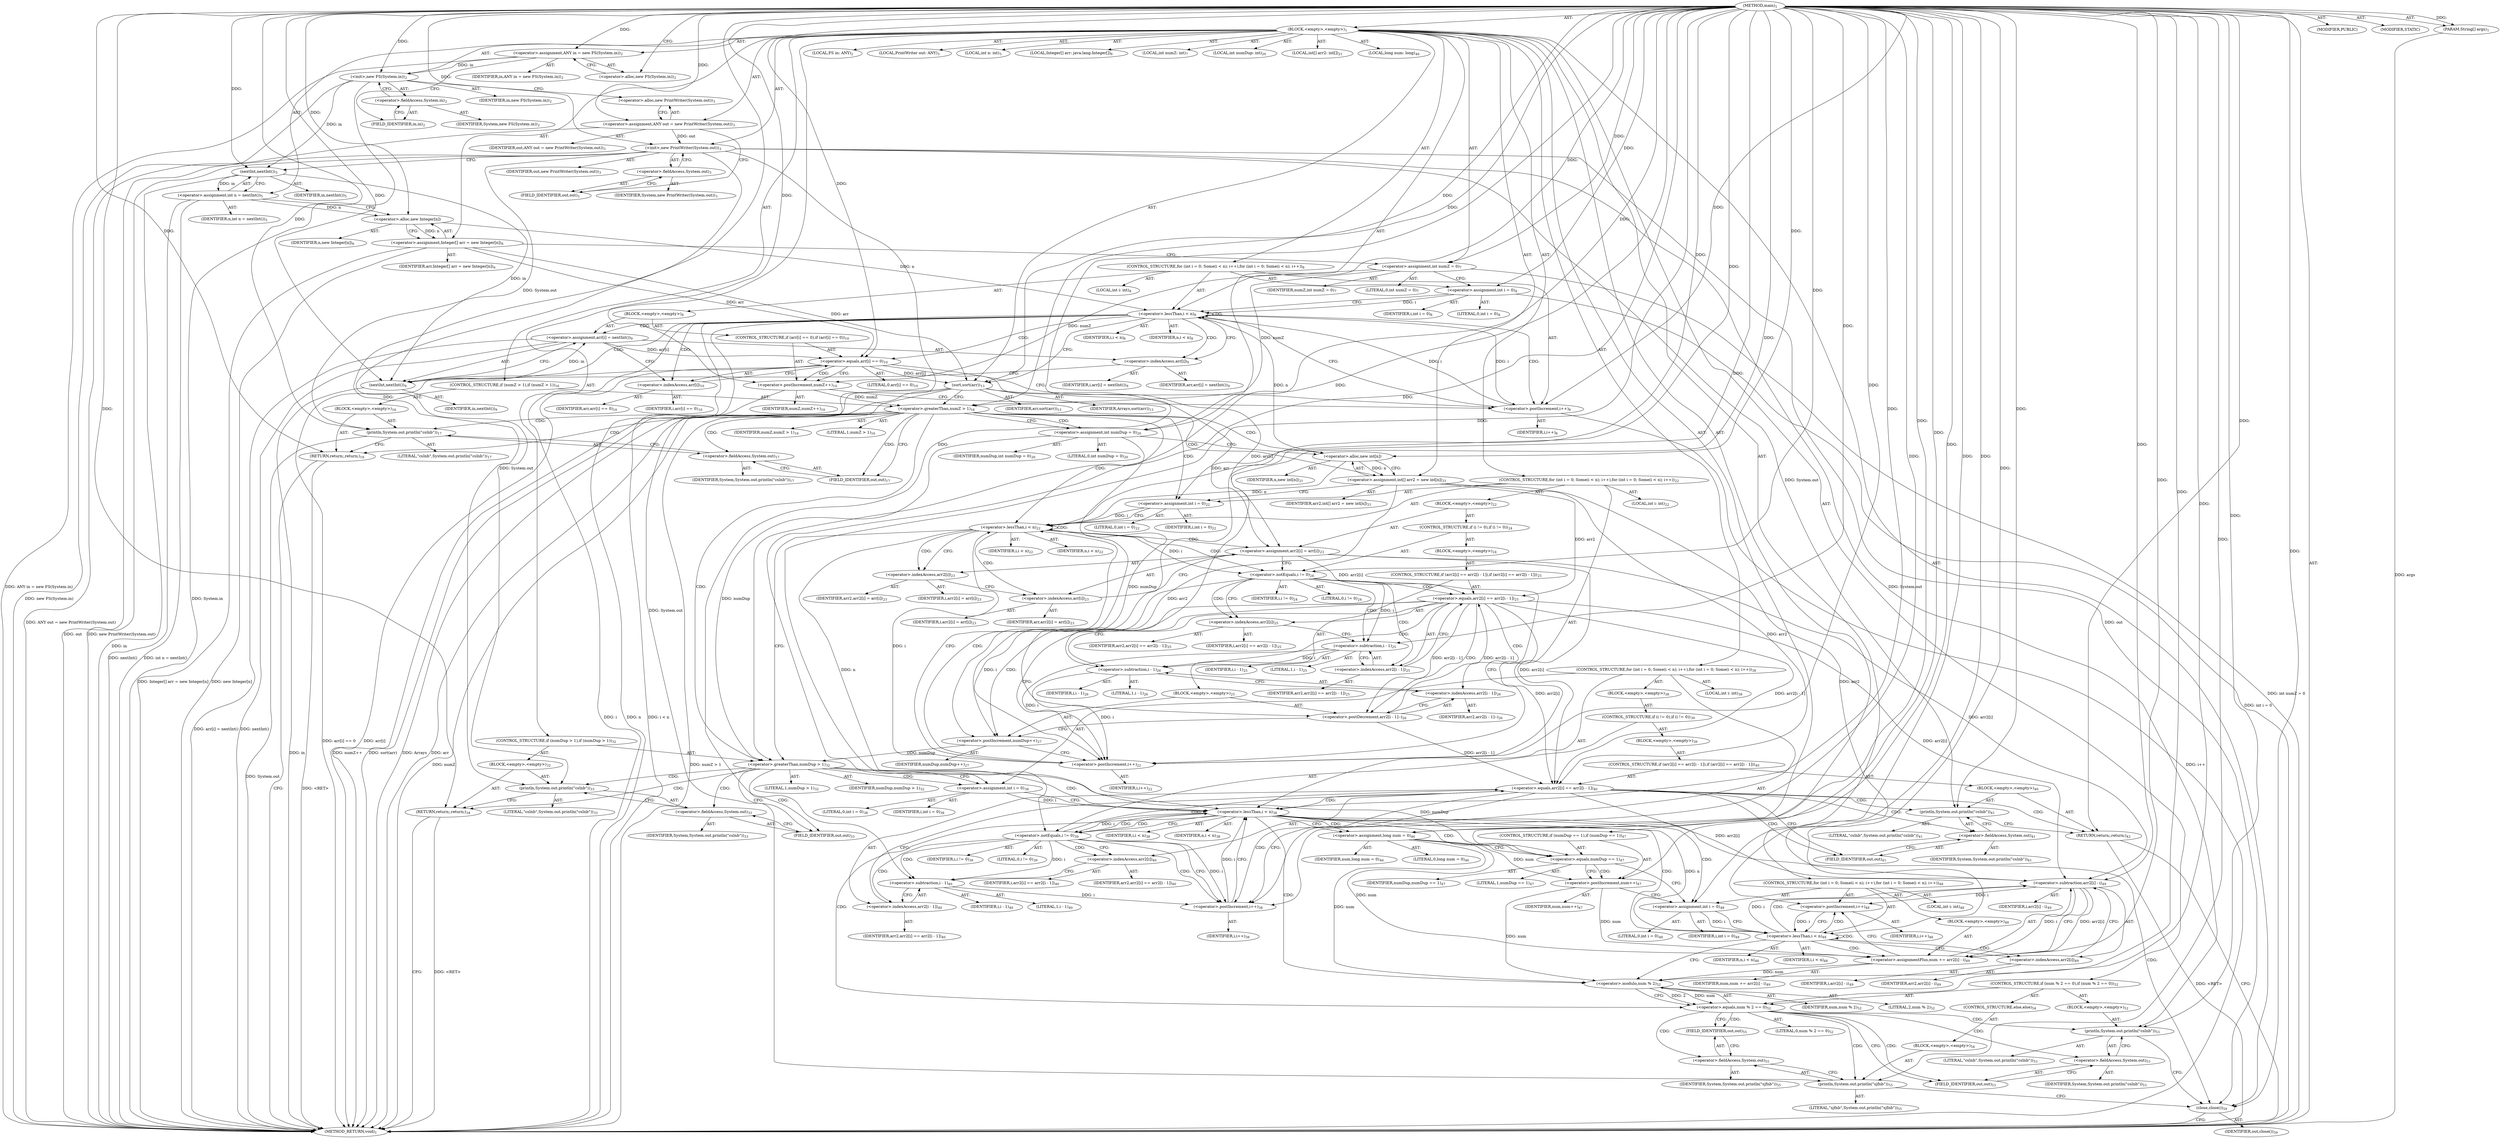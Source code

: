 digraph "main" {  
"21" [label = <(METHOD,main)<SUB>1</SUB>> ]
"22" [label = <(PARAM,String[] args)<SUB>1</SUB>> ]
"23" [label = <(BLOCK,&lt;empty&gt;,&lt;empty&gt;)<SUB>1</SUB>> ]
"4" [label = <(LOCAL,FS in: ANY)<SUB>2</SUB>> ]
"24" [label = <(&lt;operator&gt;.assignment,ANY in = new FS(System.in))<SUB>2</SUB>> ]
"25" [label = <(IDENTIFIER,in,ANY in = new FS(System.in))<SUB>2</SUB>> ]
"26" [label = <(&lt;operator&gt;.alloc,new FS(System.in))<SUB>2</SUB>> ]
"27" [label = <(&lt;init&gt;,new FS(System.in))<SUB>2</SUB>> ]
"3" [label = <(IDENTIFIER,in,new FS(System.in))<SUB>2</SUB>> ]
"28" [label = <(&lt;operator&gt;.fieldAccess,System.in)<SUB>2</SUB>> ]
"29" [label = <(IDENTIFIER,System,new FS(System.in))<SUB>2</SUB>> ]
"30" [label = <(FIELD_IDENTIFIER,in,in)<SUB>2</SUB>> ]
"6" [label = <(LOCAL,PrintWriter out: ANY)<SUB>3</SUB>> ]
"31" [label = <(&lt;operator&gt;.assignment,ANY out = new PrintWriter(System.out))<SUB>3</SUB>> ]
"32" [label = <(IDENTIFIER,out,ANY out = new PrintWriter(System.out))<SUB>3</SUB>> ]
"33" [label = <(&lt;operator&gt;.alloc,new PrintWriter(System.out))<SUB>3</SUB>> ]
"34" [label = <(&lt;init&gt;,new PrintWriter(System.out))<SUB>3</SUB>> ]
"5" [label = <(IDENTIFIER,out,new PrintWriter(System.out))<SUB>3</SUB>> ]
"35" [label = <(&lt;operator&gt;.fieldAccess,System.out)<SUB>3</SUB>> ]
"36" [label = <(IDENTIFIER,System,new PrintWriter(System.out))<SUB>3</SUB>> ]
"37" [label = <(FIELD_IDENTIFIER,out,out)<SUB>3</SUB>> ]
"38" [label = <(LOCAL,int n: int)<SUB>5</SUB>> ]
"39" [label = <(&lt;operator&gt;.assignment,int n = nextInt())<SUB>5</SUB>> ]
"40" [label = <(IDENTIFIER,n,int n = nextInt())<SUB>5</SUB>> ]
"41" [label = <(nextInt,nextInt())<SUB>5</SUB>> ]
"42" [label = <(IDENTIFIER,in,nextInt())<SUB>5</SUB>> ]
"43" [label = <(LOCAL,Integer[] arr: java.lang.Integer[])<SUB>6</SUB>> ]
"44" [label = <(&lt;operator&gt;.assignment,Integer[] arr = new Integer[n])<SUB>6</SUB>> ]
"45" [label = <(IDENTIFIER,arr,Integer[] arr = new Integer[n])<SUB>6</SUB>> ]
"46" [label = <(&lt;operator&gt;.alloc,new Integer[n])> ]
"47" [label = <(IDENTIFIER,n,new Integer[n])<SUB>6</SUB>> ]
"48" [label = <(LOCAL,int numZ: int)<SUB>7</SUB>> ]
"49" [label = <(&lt;operator&gt;.assignment,int numZ = 0)<SUB>7</SUB>> ]
"50" [label = <(IDENTIFIER,numZ,int numZ = 0)<SUB>7</SUB>> ]
"51" [label = <(LITERAL,0,int numZ = 0)<SUB>7</SUB>> ]
"52" [label = <(CONTROL_STRUCTURE,for (int i = 0; Some(i &lt; n); i++),for (int i = 0; Some(i &lt; n); i++))<SUB>8</SUB>> ]
"53" [label = <(LOCAL,int i: int)<SUB>8</SUB>> ]
"54" [label = <(&lt;operator&gt;.assignment,int i = 0)<SUB>8</SUB>> ]
"55" [label = <(IDENTIFIER,i,int i = 0)<SUB>8</SUB>> ]
"56" [label = <(LITERAL,0,int i = 0)<SUB>8</SUB>> ]
"57" [label = <(&lt;operator&gt;.lessThan,i &lt; n)<SUB>8</SUB>> ]
"58" [label = <(IDENTIFIER,i,i &lt; n)<SUB>8</SUB>> ]
"59" [label = <(IDENTIFIER,n,i &lt; n)<SUB>8</SUB>> ]
"60" [label = <(&lt;operator&gt;.postIncrement,i++)<SUB>8</SUB>> ]
"61" [label = <(IDENTIFIER,i,i++)<SUB>8</SUB>> ]
"62" [label = <(BLOCK,&lt;empty&gt;,&lt;empty&gt;)<SUB>8</SUB>> ]
"63" [label = <(&lt;operator&gt;.assignment,arr[i] = nextInt())<SUB>9</SUB>> ]
"64" [label = <(&lt;operator&gt;.indexAccess,arr[i])<SUB>9</SUB>> ]
"65" [label = <(IDENTIFIER,arr,arr[i] = nextInt())<SUB>9</SUB>> ]
"66" [label = <(IDENTIFIER,i,arr[i] = nextInt())<SUB>9</SUB>> ]
"67" [label = <(nextInt,nextInt())<SUB>9</SUB>> ]
"68" [label = <(IDENTIFIER,in,nextInt())<SUB>9</SUB>> ]
"69" [label = <(CONTROL_STRUCTURE,if (arr[i] == 0),if (arr[i] == 0))<SUB>10</SUB>> ]
"70" [label = <(&lt;operator&gt;.equals,arr[i] == 0)<SUB>10</SUB>> ]
"71" [label = <(&lt;operator&gt;.indexAccess,arr[i])<SUB>10</SUB>> ]
"72" [label = <(IDENTIFIER,arr,arr[i] == 0)<SUB>10</SUB>> ]
"73" [label = <(IDENTIFIER,i,arr[i] == 0)<SUB>10</SUB>> ]
"74" [label = <(LITERAL,0,arr[i] == 0)<SUB>10</SUB>> ]
"75" [label = <(&lt;operator&gt;.postIncrement,numZ++)<SUB>10</SUB>> ]
"76" [label = <(IDENTIFIER,numZ,numZ++)<SUB>10</SUB>> ]
"77" [label = <(sort,sort(arr))<SUB>13</SUB>> ]
"78" [label = <(IDENTIFIER,Arrays,sort(arr))<SUB>13</SUB>> ]
"79" [label = <(IDENTIFIER,arr,sort(arr))<SUB>13</SUB>> ]
"80" [label = <(CONTROL_STRUCTURE,if (numZ &gt; 1),if (numZ &gt; 1))<SUB>16</SUB>> ]
"81" [label = <(&lt;operator&gt;.greaterThan,numZ &gt; 1)<SUB>16</SUB>> ]
"82" [label = <(IDENTIFIER,numZ,numZ &gt; 1)<SUB>16</SUB>> ]
"83" [label = <(LITERAL,1,numZ &gt; 1)<SUB>16</SUB>> ]
"84" [label = <(BLOCK,&lt;empty&gt;,&lt;empty&gt;)<SUB>16</SUB>> ]
"85" [label = <(println,System.out.println(&quot;cslnb&quot;))<SUB>17</SUB>> ]
"86" [label = <(&lt;operator&gt;.fieldAccess,System.out)<SUB>17</SUB>> ]
"87" [label = <(IDENTIFIER,System,System.out.println(&quot;cslnb&quot;))<SUB>17</SUB>> ]
"88" [label = <(FIELD_IDENTIFIER,out,out)<SUB>17</SUB>> ]
"89" [label = <(LITERAL,&quot;cslnb&quot;,System.out.println(&quot;cslnb&quot;))<SUB>17</SUB>> ]
"90" [label = <(RETURN,return;,return;)<SUB>18</SUB>> ]
"91" [label = <(LOCAL,int numDup: int)<SUB>20</SUB>> ]
"92" [label = <(&lt;operator&gt;.assignment,int numDup = 0)<SUB>20</SUB>> ]
"93" [label = <(IDENTIFIER,numDup,int numDup = 0)<SUB>20</SUB>> ]
"94" [label = <(LITERAL,0,int numDup = 0)<SUB>20</SUB>> ]
"95" [label = <(LOCAL,int[] arr2: int[])<SUB>21</SUB>> ]
"96" [label = <(&lt;operator&gt;.assignment,int[] arr2 = new int[n])<SUB>21</SUB>> ]
"97" [label = <(IDENTIFIER,arr2,int[] arr2 = new int[n])<SUB>21</SUB>> ]
"98" [label = <(&lt;operator&gt;.alloc,new int[n])> ]
"99" [label = <(IDENTIFIER,n,new int[n])<SUB>21</SUB>> ]
"100" [label = <(CONTROL_STRUCTURE,for (int i = 0; Some(i &lt; n); i++),for (int i = 0; Some(i &lt; n); i++))<SUB>22</SUB>> ]
"101" [label = <(LOCAL,int i: int)<SUB>22</SUB>> ]
"102" [label = <(&lt;operator&gt;.assignment,int i = 0)<SUB>22</SUB>> ]
"103" [label = <(IDENTIFIER,i,int i = 0)<SUB>22</SUB>> ]
"104" [label = <(LITERAL,0,int i = 0)<SUB>22</SUB>> ]
"105" [label = <(&lt;operator&gt;.lessThan,i &lt; n)<SUB>22</SUB>> ]
"106" [label = <(IDENTIFIER,i,i &lt; n)<SUB>22</SUB>> ]
"107" [label = <(IDENTIFIER,n,i &lt; n)<SUB>22</SUB>> ]
"108" [label = <(&lt;operator&gt;.postIncrement,i++)<SUB>22</SUB>> ]
"109" [label = <(IDENTIFIER,i,i++)<SUB>22</SUB>> ]
"110" [label = <(BLOCK,&lt;empty&gt;,&lt;empty&gt;)<SUB>22</SUB>> ]
"111" [label = <(&lt;operator&gt;.assignment,arr2[i] = arr[i])<SUB>23</SUB>> ]
"112" [label = <(&lt;operator&gt;.indexAccess,arr2[i])<SUB>23</SUB>> ]
"113" [label = <(IDENTIFIER,arr2,arr2[i] = arr[i])<SUB>23</SUB>> ]
"114" [label = <(IDENTIFIER,i,arr2[i] = arr[i])<SUB>23</SUB>> ]
"115" [label = <(&lt;operator&gt;.indexAccess,arr[i])<SUB>23</SUB>> ]
"116" [label = <(IDENTIFIER,arr,arr2[i] = arr[i])<SUB>23</SUB>> ]
"117" [label = <(IDENTIFIER,i,arr2[i] = arr[i])<SUB>23</SUB>> ]
"118" [label = <(CONTROL_STRUCTURE,if (i != 0),if (i != 0))<SUB>24</SUB>> ]
"119" [label = <(&lt;operator&gt;.notEquals,i != 0)<SUB>24</SUB>> ]
"120" [label = <(IDENTIFIER,i,i != 0)<SUB>24</SUB>> ]
"121" [label = <(LITERAL,0,i != 0)<SUB>24</SUB>> ]
"122" [label = <(BLOCK,&lt;empty&gt;,&lt;empty&gt;)<SUB>24</SUB>> ]
"123" [label = <(CONTROL_STRUCTURE,if (arr2[i] == arr2[i - 1]),if (arr2[i] == arr2[i - 1]))<SUB>25</SUB>> ]
"124" [label = <(&lt;operator&gt;.equals,arr2[i] == arr2[i - 1])<SUB>25</SUB>> ]
"125" [label = <(&lt;operator&gt;.indexAccess,arr2[i])<SUB>25</SUB>> ]
"126" [label = <(IDENTIFIER,arr2,arr2[i] == arr2[i - 1])<SUB>25</SUB>> ]
"127" [label = <(IDENTIFIER,i,arr2[i] == arr2[i - 1])<SUB>25</SUB>> ]
"128" [label = <(&lt;operator&gt;.indexAccess,arr2[i - 1])<SUB>25</SUB>> ]
"129" [label = <(IDENTIFIER,arr2,arr2[i] == arr2[i - 1])<SUB>25</SUB>> ]
"130" [label = <(&lt;operator&gt;.subtraction,i - 1)<SUB>25</SUB>> ]
"131" [label = <(IDENTIFIER,i,i - 1)<SUB>25</SUB>> ]
"132" [label = <(LITERAL,1,i - 1)<SUB>25</SUB>> ]
"133" [label = <(BLOCK,&lt;empty&gt;,&lt;empty&gt;)<SUB>25</SUB>> ]
"134" [label = <(&lt;operator&gt;.postDecrement,arr2[i - 1]--)<SUB>26</SUB>> ]
"135" [label = <(&lt;operator&gt;.indexAccess,arr2[i - 1])<SUB>26</SUB>> ]
"136" [label = <(IDENTIFIER,arr2,arr2[i - 1]--)<SUB>26</SUB>> ]
"137" [label = <(&lt;operator&gt;.subtraction,i - 1)<SUB>26</SUB>> ]
"138" [label = <(IDENTIFIER,i,i - 1)<SUB>26</SUB>> ]
"139" [label = <(LITERAL,1,i - 1)<SUB>26</SUB>> ]
"140" [label = <(&lt;operator&gt;.postIncrement,numDup++)<SUB>27</SUB>> ]
"141" [label = <(IDENTIFIER,numDup,numDup++)<SUB>27</SUB>> ]
"142" [label = <(CONTROL_STRUCTURE,if (numDup &gt; 1),if (numDup &gt; 1))<SUB>32</SUB>> ]
"143" [label = <(&lt;operator&gt;.greaterThan,numDup &gt; 1)<SUB>32</SUB>> ]
"144" [label = <(IDENTIFIER,numDup,numDup &gt; 1)<SUB>32</SUB>> ]
"145" [label = <(LITERAL,1,numDup &gt; 1)<SUB>32</SUB>> ]
"146" [label = <(BLOCK,&lt;empty&gt;,&lt;empty&gt;)<SUB>32</SUB>> ]
"147" [label = <(println,System.out.println(&quot;cslnb&quot;))<SUB>33</SUB>> ]
"148" [label = <(&lt;operator&gt;.fieldAccess,System.out)<SUB>33</SUB>> ]
"149" [label = <(IDENTIFIER,System,System.out.println(&quot;cslnb&quot;))<SUB>33</SUB>> ]
"150" [label = <(FIELD_IDENTIFIER,out,out)<SUB>33</SUB>> ]
"151" [label = <(LITERAL,&quot;cslnb&quot;,System.out.println(&quot;cslnb&quot;))<SUB>33</SUB>> ]
"152" [label = <(RETURN,return;,return;)<SUB>34</SUB>> ]
"153" [label = <(CONTROL_STRUCTURE,for (int i = 0; Some(i &lt; n); i++),for (int i = 0; Some(i &lt; n); i++))<SUB>38</SUB>> ]
"154" [label = <(LOCAL,int i: int)<SUB>38</SUB>> ]
"155" [label = <(&lt;operator&gt;.assignment,int i = 0)<SUB>38</SUB>> ]
"156" [label = <(IDENTIFIER,i,int i = 0)<SUB>38</SUB>> ]
"157" [label = <(LITERAL,0,int i = 0)<SUB>38</SUB>> ]
"158" [label = <(&lt;operator&gt;.lessThan,i &lt; n)<SUB>38</SUB>> ]
"159" [label = <(IDENTIFIER,i,i &lt; n)<SUB>38</SUB>> ]
"160" [label = <(IDENTIFIER,n,i &lt; n)<SUB>38</SUB>> ]
"161" [label = <(&lt;operator&gt;.postIncrement,i++)<SUB>38</SUB>> ]
"162" [label = <(IDENTIFIER,i,i++)<SUB>38</SUB>> ]
"163" [label = <(BLOCK,&lt;empty&gt;,&lt;empty&gt;)<SUB>38</SUB>> ]
"164" [label = <(CONTROL_STRUCTURE,if (i != 0),if (i != 0))<SUB>39</SUB>> ]
"165" [label = <(&lt;operator&gt;.notEquals,i != 0)<SUB>39</SUB>> ]
"166" [label = <(IDENTIFIER,i,i != 0)<SUB>39</SUB>> ]
"167" [label = <(LITERAL,0,i != 0)<SUB>39</SUB>> ]
"168" [label = <(BLOCK,&lt;empty&gt;,&lt;empty&gt;)<SUB>39</SUB>> ]
"169" [label = <(CONTROL_STRUCTURE,if (arr2[i] == arr2[i - 1]),if (arr2[i] == arr2[i - 1]))<SUB>40</SUB>> ]
"170" [label = <(&lt;operator&gt;.equals,arr2[i] == arr2[i - 1])<SUB>40</SUB>> ]
"171" [label = <(&lt;operator&gt;.indexAccess,arr2[i])<SUB>40</SUB>> ]
"172" [label = <(IDENTIFIER,arr2,arr2[i] == arr2[i - 1])<SUB>40</SUB>> ]
"173" [label = <(IDENTIFIER,i,arr2[i] == arr2[i - 1])<SUB>40</SUB>> ]
"174" [label = <(&lt;operator&gt;.indexAccess,arr2[i - 1])<SUB>40</SUB>> ]
"175" [label = <(IDENTIFIER,arr2,arr2[i] == arr2[i - 1])<SUB>40</SUB>> ]
"176" [label = <(&lt;operator&gt;.subtraction,i - 1)<SUB>40</SUB>> ]
"177" [label = <(IDENTIFIER,i,i - 1)<SUB>40</SUB>> ]
"178" [label = <(LITERAL,1,i - 1)<SUB>40</SUB>> ]
"179" [label = <(BLOCK,&lt;empty&gt;,&lt;empty&gt;)<SUB>40</SUB>> ]
"180" [label = <(println,System.out.println(&quot;cslnb&quot;))<SUB>41</SUB>> ]
"181" [label = <(&lt;operator&gt;.fieldAccess,System.out)<SUB>41</SUB>> ]
"182" [label = <(IDENTIFIER,System,System.out.println(&quot;cslnb&quot;))<SUB>41</SUB>> ]
"183" [label = <(FIELD_IDENTIFIER,out,out)<SUB>41</SUB>> ]
"184" [label = <(LITERAL,&quot;cslnb&quot;,System.out.println(&quot;cslnb&quot;))<SUB>41</SUB>> ]
"185" [label = <(RETURN,return;,return;)<SUB>42</SUB>> ]
"186" [label = <(LOCAL,long num: long)<SUB>46</SUB>> ]
"187" [label = <(&lt;operator&gt;.assignment,long num = 0)<SUB>46</SUB>> ]
"188" [label = <(IDENTIFIER,num,long num = 0)<SUB>46</SUB>> ]
"189" [label = <(LITERAL,0,long num = 0)<SUB>46</SUB>> ]
"190" [label = <(CONTROL_STRUCTURE,if (numDup == 1),if (numDup == 1))<SUB>47</SUB>> ]
"191" [label = <(&lt;operator&gt;.equals,numDup == 1)<SUB>47</SUB>> ]
"192" [label = <(IDENTIFIER,numDup,numDup == 1)<SUB>47</SUB>> ]
"193" [label = <(LITERAL,1,numDup == 1)<SUB>47</SUB>> ]
"194" [label = <(&lt;operator&gt;.postIncrement,num++)<SUB>47</SUB>> ]
"195" [label = <(IDENTIFIER,num,num++)<SUB>47</SUB>> ]
"196" [label = <(CONTROL_STRUCTURE,for (int i = 0; Some(i &lt; n); i++),for (int i = 0; Some(i &lt; n); i++))<SUB>48</SUB>> ]
"197" [label = <(LOCAL,int i: int)<SUB>48</SUB>> ]
"198" [label = <(&lt;operator&gt;.assignment,int i = 0)<SUB>48</SUB>> ]
"199" [label = <(IDENTIFIER,i,int i = 0)<SUB>48</SUB>> ]
"200" [label = <(LITERAL,0,int i = 0)<SUB>48</SUB>> ]
"201" [label = <(&lt;operator&gt;.lessThan,i &lt; n)<SUB>48</SUB>> ]
"202" [label = <(IDENTIFIER,i,i &lt; n)<SUB>48</SUB>> ]
"203" [label = <(IDENTIFIER,n,i &lt; n)<SUB>48</SUB>> ]
"204" [label = <(&lt;operator&gt;.postIncrement,i++)<SUB>48</SUB>> ]
"205" [label = <(IDENTIFIER,i,i++)<SUB>48</SUB>> ]
"206" [label = <(BLOCK,&lt;empty&gt;,&lt;empty&gt;)<SUB>48</SUB>> ]
"207" [label = <(&lt;operator&gt;.assignmentPlus,num += arr2[i] - i)<SUB>49</SUB>> ]
"208" [label = <(IDENTIFIER,num,num += arr2[i] - i)<SUB>49</SUB>> ]
"209" [label = <(&lt;operator&gt;.subtraction,arr2[i] - i)<SUB>49</SUB>> ]
"210" [label = <(&lt;operator&gt;.indexAccess,arr2[i])<SUB>49</SUB>> ]
"211" [label = <(IDENTIFIER,arr2,arr2[i] - i)<SUB>49</SUB>> ]
"212" [label = <(IDENTIFIER,i,arr2[i] - i)<SUB>49</SUB>> ]
"213" [label = <(IDENTIFIER,i,arr2[i] - i)<SUB>49</SUB>> ]
"214" [label = <(CONTROL_STRUCTURE,if (num % 2 == 0),if (num % 2 == 0))<SUB>52</SUB>> ]
"215" [label = <(&lt;operator&gt;.equals,num % 2 == 0)<SUB>52</SUB>> ]
"216" [label = <(&lt;operator&gt;.modulo,num % 2)<SUB>52</SUB>> ]
"217" [label = <(IDENTIFIER,num,num % 2)<SUB>52</SUB>> ]
"218" [label = <(LITERAL,2,num % 2)<SUB>52</SUB>> ]
"219" [label = <(LITERAL,0,num % 2 == 0)<SUB>52</SUB>> ]
"220" [label = <(BLOCK,&lt;empty&gt;,&lt;empty&gt;)<SUB>52</SUB>> ]
"221" [label = <(println,System.out.println(&quot;cslnb&quot;))<SUB>53</SUB>> ]
"222" [label = <(&lt;operator&gt;.fieldAccess,System.out)<SUB>53</SUB>> ]
"223" [label = <(IDENTIFIER,System,System.out.println(&quot;cslnb&quot;))<SUB>53</SUB>> ]
"224" [label = <(FIELD_IDENTIFIER,out,out)<SUB>53</SUB>> ]
"225" [label = <(LITERAL,&quot;cslnb&quot;,System.out.println(&quot;cslnb&quot;))<SUB>53</SUB>> ]
"226" [label = <(CONTROL_STRUCTURE,else,else)<SUB>54</SUB>> ]
"227" [label = <(BLOCK,&lt;empty&gt;,&lt;empty&gt;)<SUB>54</SUB>> ]
"228" [label = <(println,System.out.println(&quot;sjfnb&quot;))<SUB>55</SUB>> ]
"229" [label = <(&lt;operator&gt;.fieldAccess,System.out)<SUB>55</SUB>> ]
"230" [label = <(IDENTIFIER,System,System.out.println(&quot;sjfnb&quot;))<SUB>55</SUB>> ]
"231" [label = <(FIELD_IDENTIFIER,out,out)<SUB>55</SUB>> ]
"232" [label = <(LITERAL,&quot;sjfnb&quot;,System.out.println(&quot;sjfnb&quot;))<SUB>55</SUB>> ]
"233" [label = <(close,close())<SUB>59</SUB>> ]
"234" [label = <(IDENTIFIER,out,close())<SUB>59</SUB>> ]
"235" [label = <(MODIFIER,PUBLIC)> ]
"236" [label = <(MODIFIER,STATIC)> ]
"237" [label = <(METHOD_RETURN,void)<SUB>1</SUB>> ]
  "21" -> "22"  [ label = "AST: "] 
  "21" -> "23"  [ label = "AST: "] 
  "21" -> "235"  [ label = "AST: "] 
  "21" -> "236"  [ label = "AST: "] 
  "21" -> "237"  [ label = "AST: "] 
  "23" -> "4"  [ label = "AST: "] 
  "23" -> "24"  [ label = "AST: "] 
  "23" -> "27"  [ label = "AST: "] 
  "23" -> "6"  [ label = "AST: "] 
  "23" -> "31"  [ label = "AST: "] 
  "23" -> "34"  [ label = "AST: "] 
  "23" -> "38"  [ label = "AST: "] 
  "23" -> "39"  [ label = "AST: "] 
  "23" -> "43"  [ label = "AST: "] 
  "23" -> "44"  [ label = "AST: "] 
  "23" -> "48"  [ label = "AST: "] 
  "23" -> "49"  [ label = "AST: "] 
  "23" -> "52"  [ label = "AST: "] 
  "23" -> "77"  [ label = "AST: "] 
  "23" -> "80"  [ label = "AST: "] 
  "23" -> "91"  [ label = "AST: "] 
  "23" -> "92"  [ label = "AST: "] 
  "23" -> "95"  [ label = "AST: "] 
  "23" -> "96"  [ label = "AST: "] 
  "23" -> "100"  [ label = "AST: "] 
  "23" -> "142"  [ label = "AST: "] 
  "23" -> "153"  [ label = "AST: "] 
  "23" -> "186"  [ label = "AST: "] 
  "23" -> "187"  [ label = "AST: "] 
  "23" -> "190"  [ label = "AST: "] 
  "23" -> "196"  [ label = "AST: "] 
  "23" -> "214"  [ label = "AST: "] 
  "23" -> "233"  [ label = "AST: "] 
  "24" -> "25"  [ label = "AST: "] 
  "24" -> "26"  [ label = "AST: "] 
  "27" -> "3"  [ label = "AST: "] 
  "27" -> "28"  [ label = "AST: "] 
  "28" -> "29"  [ label = "AST: "] 
  "28" -> "30"  [ label = "AST: "] 
  "31" -> "32"  [ label = "AST: "] 
  "31" -> "33"  [ label = "AST: "] 
  "34" -> "5"  [ label = "AST: "] 
  "34" -> "35"  [ label = "AST: "] 
  "35" -> "36"  [ label = "AST: "] 
  "35" -> "37"  [ label = "AST: "] 
  "39" -> "40"  [ label = "AST: "] 
  "39" -> "41"  [ label = "AST: "] 
  "41" -> "42"  [ label = "AST: "] 
  "44" -> "45"  [ label = "AST: "] 
  "44" -> "46"  [ label = "AST: "] 
  "46" -> "47"  [ label = "AST: "] 
  "49" -> "50"  [ label = "AST: "] 
  "49" -> "51"  [ label = "AST: "] 
  "52" -> "53"  [ label = "AST: "] 
  "52" -> "54"  [ label = "AST: "] 
  "52" -> "57"  [ label = "AST: "] 
  "52" -> "60"  [ label = "AST: "] 
  "52" -> "62"  [ label = "AST: "] 
  "54" -> "55"  [ label = "AST: "] 
  "54" -> "56"  [ label = "AST: "] 
  "57" -> "58"  [ label = "AST: "] 
  "57" -> "59"  [ label = "AST: "] 
  "60" -> "61"  [ label = "AST: "] 
  "62" -> "63"  [ label = "AST: "] 
  "62" -> "69"  [ label = "AST: "] 
  "63" -> "64"  [ label = "AST: "] 
  "63" -> "67"  [ label = "AST: "] 
  "64" -> "65"  [ label = "AST: "] 
  "64" -> "66"  [ label = "AST: "] 
  "67" -> "68"  [ label = "AST: "] 
  "69" -> "70"  [ label = "AST: "] 
  "69" -> "75"  [ label = "AST: "] 
  "70" -> "71"  [ label = "AST: "] 
  "70" -> "74"  [ label = "AST: "] 
  "71" -> "72"  [ label = "AST: "] 
  "71" -> "73"  [ label = "AST: "] 
  "75" -> "76"  [ label = "AST: "] 
  "77" -> "78"  [ label = "AST: "] 
  "77" -> "79"  [ label = "AST: "] 
  "80" -> "81"  [ label = "AST: "] 
  "80" -> "84"  [ label = "AST: "] 
  "81" -> "82"  [ label = "AST: "] 
  "81" -> "83"  [ label = "AST: "] 
  "84" -> "85"  [ label = "AST: "] 
  "84" -> "90"  [ label = "AST: "] 
  "85" -> "86"  [ label = "AST: "] 
  "85" -> "89"  [ label = "AST: "] 
  "86" -> "87"  [ label = "AST: "] 
  "86" -> "88"  [ label = "AST: "] 
  "92" -> "93"  [ label = "AST: "] 
  "92" -> "94"  [ label = "AST: "] 
  "96" -> "97"  [ label = "AST: "] 
  "96" -> "98"  [ label = "AST: "] 
  "98" -> "99"  [ label = "AST: "] 
  "100" -> "101"  [ label = "AST: "] 
  "100" -> "102"  [ label = "AST: "] 
  "100" -> "105"  [ label = "AST: "] 
  "100" -> "108"  [ label = "AST: "] 
  "100" -> "110"  [ label = "AST: "] 
  "102" -> "103"  [ label = "AST: "] 
  "102" -> "104"  [ label = "AST: "] 
  "105" -> "106"  [ label = "AST: "] 
  "105" -> "107"  [ label = "AST: "] 
  "108" -> "109"  [ label = "AST: "] 
  "110" -> "111"  [ label = "AST: "] 
  "110" -> "118"  [ label = "AST: "] 
  "111" -> "112"  [ label = "AST: "] 
  "111" -> "115"  [ label = "AST: "] 
  "112" -> "113"  [ label = "AST: "] 
  "112" -> "114"  [ label = "AST: "] 
  "115" -> "116"  [ label = "AST: "] 
  "115" -> "117"  [ label = "AST: "] 
  "118" -> "119"  [ label = "AST: "] 
  "118" -> "122"  [ label = "AST: "] 
  "119" -> "120"  [ label = "AST: "] 
  "119" -> "121"  [ label = "AST: "] 
  "122" -> "123"  [ label = "AST: "] 
  "123" -> "124"  [ label = "AST: "] 
  "123" -> "133"  [ label = "AST: "] 
  "124" -> "125"  [ label = "AST: "] 
  "124" -> "128"  [ label = "AST: "] 
  "125" -> "126"  [ label = "AST: "] 
  "125" -> "127"  [ label = "AST: "] 
  "128" -> "129"  [ label = "AST: "] 
  "128" -> "130"  [ label = "AST: "] 
  "130" -> "131"  [ label = "AST: "] 
  "130" -> "132"  [ label = "AST: "] 
  "133" -> "134"  [ label = "AST: "] 
  "133" -> "140"  [ label = "AST: "] 
  "134" -> "135"  [ label = "AST: "] 
  "135" -> "136"  [ label = "AST: "] 
  "135" -> "137"  [ label = "AST: "] 
  "137" -> "138"  [ label = "AST: "] 
  "137" -> "139"  [ label = "AST: "] 
  "140" -> "141"  [ label = "AST: "] 
  "142" -> "143"  [ label = "AST: "] 
  "142" -> "146"  [ label = "AST: "] 
  "143" -> "144"  [ label = "AST: "] 
  "143" -> "145"  [ label = "AST: "] 
  "146" -> "147"  [ label = "AST: "] 
  "146" -> "152"  [ label = "AST: "] 
  "147" -> "148"  [ label = "AST: "] 
  "147" -> "151"  [ label = "AST: "] 
  "148" -> "149"  [ label = "AST: "] 
  "148" -> "150"  [ label = "AST: "] 
  "153" -> "154"  [ label = "AST: "] 
  "153" -> "155"  [ label = "AST: "] 
  "153" -> "158"  [ label = "AST: "] 
  "153" -> "161"  [ label = "AST: "] 
  "153" -> "163"  [ label = "AST: "] 
  "155" -> "156"  [ label = "AST: "] 
  "155" -> "157"  [ label = "AST: "] 
  "158" -> "159"  [ label = "AST: "] 
  "158" -> "160"  [ label = "AST: "] 
  "161" -> "162"  [ label = "AST: "] 
  "163" -> "164"  [ label = "AST: "] 
  "164" -> "165"  [ label = "AST: "] 
  "164" -> "168"  [ label = "AST: "] 
  "165" -> "166"  [ label = "AST: "] 
  "165" -> "167"  [ label = "AST: "] 
  "168" -> "169"  [ label = "AST: "] 
  "169" -> "170"  [ label = "AST: "] 
  "169" -> "179"  [ label = "AST: "] 
  "170" -> "171"  [ label = "AST: "] 
  "170" -> "174"  [ label = "AST: "] 
  "171" -> "172"  [ label = "AST: "] 
  "171" -> "173"  [ label = "AST: "] 
  "174" -> "175"  [ label = "AST: "] 
  "174" -> "176"  [ label = "AST: "] 
  "176" -> "177"  [ label = "AST: "] 
  "176" -> "178"  [ label = "AST: "] 
  "179" -> "180"  [ label = "AST: "] 
  "179" -> "185"  [ label = "AST: "] 
  "180" -> "181"  [ label = "AST: "] 
  "180" -> "184"  [ label = "AST: "] 
  "181" -> "182"  [ label = "AST: "] 
  "181" -> "183"  [ label = "AST: "] 
  "187" -> "188"  [ label = "AST: "] 
  "187" -> "189"  [ label = "AST: "] 
  "190" -> "191"  [ label = "AST: "] 
  "190" -> "194"  [ label = "AST: "] 
  "191" -> "192"  [ label = "AST: "] 
  "191" -> "193"  [ label = "AST: "] 
  "194" -> "195"  [ label = "AST: "] 
  "196" -> "197"  [ label = "AST: "] 
  "196" -> "198"  [ label = "AST: "] 
  "196" -> "201"  [ label = "AST: "] 
  "196" -> "204"  [ label = "AST: "] 
  "196" -> "206"  [ label = "AST: "] 
  "198" -> "199"  [ label = "AST: "] 
  "198" -> "200"  [ label = "AST: "] 
  "201" -> "202"  [ label = "AST: "] 
  "201" -> "203"  [ label = "AST: "] 
  "204" -> "205"  [ label = "AST: "] 
  "206" -> "207"  [ label = "AST: "] 
  "207" -> "208"  [ label = "AST: "] 
  "207" -> "209"  [ label = "AST: "] 
  "209" -> "210"  [ label = "AST: "] 
  "209" -> "213"  [ label = "AST: "] 
  "210" -> "211"  [ label = "AST: "] 
  "210" -> "212"  [ label = "AST: "] 
  "214" -> "215"  [ label = "AST: "] 
  "214" -> "220"  [ label = "AST: "] 
  "214" -> "226"  [ label = "AST: "] 
  "215" -> "216"  [ label = "AST: "] 
  "215" -> "219"  [ label = "AST: "] 
  "216" -> "217"  [ label = "AST: "] 
  "216" -> "218"  [ label = "AST: "] 
  "220" -> "221"  [ label = "AST: "] 
  "221" -> "222"  [ label = "AST: "] 
  "221" -> "225"  [ label = "AST: "] 
  "222" -> "223"  [ label = "AST: "] 
  "222" -> "224"  [ label = "AST: "] 
  "226" -> "227"  [ label = "AST: "] 
  "227" -> "228"  [ label = "AST: "] 
  "228" -> "229"  [ label = "AST: "] 
  "228" -> "232"  [ label = "AST: "] 
  "229" -> "230"  [ label = "AST: "] 
  "229" -> "231"  [ label = "AST: "] 
  "233" -> "234"  [ label = "AST: "] 
  "24" -> "30"  [ label = "CFG: "] 
  "27" -> "33"  [ label = "CFG: "] 
  "31" -> "37"  [ label = "CFG: "] 
  "34" -> "41"  [ label = "CFG: "] 
  "39" -> "46"  [ label = "CFG: "] 
  "44" -> "49"  [ label = "CFG: "] 
  "49" -> "54"  [ label = "CFG: "] 
  "77" -> "81"  [ label = "CFG: "] 
  "92" -> "98"  [ label = "CFG: "] 
  "96" -> "102"  [ label = "CFG: "] 
  "187" -> "191"  [ label = "CFG: "] 
  "233" -> "237"  [ label = "CFG: "] 
  "26" -> "24"  [ label = "CFG: "] 
  "28" -> "27"  [ label = "CFG: "] 
  "33" -> "31"  [ label = "CFG: "] 
  "35" -> "34"  [ label = "CFG: "] 
  "41" -> "39"  [ label = "CFG: "] 
  "46" -> "44"  [ label = "CFG: "] 
  "54" -> "57"  [ label = "CFG: "] 
  "57" -> "64"  [ label = "CFG: "] 
  "57" -> "77"  [ label = "CFG: "] 
  "60" -> "57"  [ label = "CFG: "] 
  "81" -> "88"  [ label = "CFG: "] 
  "81" -> "92"  [ label = "CFG: "] 
  "98" -> "96"  [ label = "CFG: "] 
  "102" -> "105"  [ label = "CFG: "] 
  "105" -> "112"  [ label = "CFG: "] 
  "105" -> "143"  [ label = "CFG: "] 
  "108" -> "105"  [ label = "CFG: "] 
  "143" -> "150"  [ label = "CFG: "] 
  "143" -> "155"  [ label = "CFG: "] 
  "155" -> "158"  [ label = "CFG: "] 
  "158" -> "165"  [ label = "CFG: "] 
  "158" -> "187"  [ label = "CFG: "] 
  "161" -> "158"  [ label = "CFG: "] 
  "191" -> "194"  [ label = "CFG: "] 
  "191" -> "198"  [ label = "CFG: "] 
  "194" -> "198"  [ label = "CFG: "] 
  "198" -> "201"  [ label = "CFG: "] 
  "201" -> "210"  [ label = "CFG: "] 
  "201" -> "216"  [ label = "CFG: "] 
  "204" -> "201"  [ label = "CFG: "] 
  "215" -> "224"  [ label = "CFG: "] 
  "215" -> "231"  [ label = "CFG: "] 
  "30" -> "28"  [ label = "CFG: "] 
  "37" -> "35"  [ label = "CFG: "] 
  "63" -> "71"  [ label = "CFG: "] 
  "85" -> "90"  [ label = "CFG: "] 
  "90" -> "237"  [ label = "CFG: "] 
  "111" -> "119"  [ label = "CFG: "] 
  "147" -> "152"  [ label = "CFG: "] 
  "152" -> "237"  [ label = "CFG: "] 
  "207" -> "204"  [ label = "CFG: "] 
  "216" -> "215"  [ label = "CFG: "] 
  "221" -> "233"  [ label = "CFG: "] 
  "64" -> "67"  [ label = "CFG: "] 
  "67" -> "63"  [ label = "CFG: "] 
  "70" -> "75"  [ label = "CFG: "] 
  "70" -> "60"  [ label = "CFG: "] 
  "75" -> "60"  [ label = "CFG: "] 
  "86" -> "85"  [ label = "CFG: "] 
  "112" -> "115"  [ label = "CFG: "] 
  "115" -> "111"  [ label = "CFG: "] 
  "119" -> "125"  [ label = "CFG: "] 
  "119" -> "108"  [ label = "CFG: "] 
  "148" -> "147"  [ label = "CFG: "] 
  "165" -> "171"  [ label = "CFG: "] 
  "165" -> "161"  [ label = "CFG: "] 
  "209" -> "207"  [ label = "CFG: "] 
  "222" -> "221"  [ label = "CFG: "] 
  "228" -> "233"  [ label = "CFG: "] 
  "71" -> "70"  [ label = "CFG: "] 
  "88" -> "86"  [ label = "CFG: "] 
  "150" -> "148"  [ label = "CFG: "] 
  "210" -> "209"  [ label = "CFG: "] 
  "224" -> "222"  [ label = "CFG: "] 
  "229" -> "228"  [ label = "CFG: "] 
  "124" -> "137"  [ label = "CFG: "] 
  "124" -> "108"  [ label = "CFG: "] 
  "170" -> "183"  [ label = "CFG: "] 
  "170" -> "161"  [ label = "CFG: "] 
  "231" -> "229"  [ label = "CFG: "] 
  "125" -> "130"  [ label = "CFG: "] 
  "128" -> "124"  [ label = "CFG: "] 
  "134" -> "140"  [ label = "CFG: "] 
  "140" -> "108"  [ label = "CFG: "] 
  "171" -> "176"  [ label = "CFG: "] 
  "174" -> "170"  [ label = "CFG: "] 
  "180" -> "185"  [ label = "CFG: "] 
  "185" -> "237"  [ label = "CFG: "] 
  "130" -> "128"  [ label = "CFG: "] 
  "135" -> "134"  [ label = "CFG: "] 
  "176" -> "174"  [ label = "CFG: "] 
  "181" -> "180"  [ label = "CFG: "] 
  "137" -> "135"  [ label = "CFG: "] 
  "183" -> "181"  [ label = "CFG: "] 
  "21" -> "26"  [ label = "CFG: "] 
  "152" -> "237"  [ label = "DDG: &lt;RET&gt;"] 
  "90" -> "237"  [ label = "DDG: &lt;RET&gt;"] 
  "185" -> "237"  [ label = "DDG: &lt;RET&gt;"] 
  "22" -> "237"  [ label = "DDG: args"] 
  "24" -> "237"  [ label = "DDG: ANY in = new FS(System.in)"] 
  "27" -> "237"  [ label = "DDG: System.in"] 
  "27" -> "237"  [ label = "DDG: new FS(System.in)"] 
  "31" -> "237"  [ label = "DDG: ANY out = new PrintWriter(System.out)"] 
  "34" -> "237"  [ label = "DDG: out"] 
  "34" -> "237"  [ label = "DDG: new PrintWriter(System.out)"] 
  "41" -> "237"  [ label = "DDG: in"] 
  "39" -> "237"  [ label = "DDG: nextInt()"] 
  "39" -> "237"  [ label = "DDG: int n = nextInt()"] 
  "44" -> "237"  [ label = "DDG: new Integer[n]"] 
  "44" -> "237"  [ label = "DDG: Integer[] arr = new Integer[n]"] 
  "49" -> "237"  [ label = "DDG: int numZ = 0"] 
  "54" -> "237"  [ label = "DDG: int i = 0"] 
  "57" -> "237"  [ label = "DDG: i"] 
  "57" -> "237"  [ label = "DDG: n"] 
  "57" -> "237"  [ label = "DDG: i &lt; n"] 
  "77" -> "237"  [ label = "DDG: arr"] 
  "77" -> "237"  [ label = "DDG: sort(arr)"] 
  "81" -> "237"  [ label = "DDG: numZ"] 
  "81" -> "237"  [ label = "DDG: numZ &gt; 1"] 
  "85" -> "237"  [ label = "DDG: System.out"] 
  "67" -> "237"  [ label = "DDG: in"] 
  "63" -> "237"  [ label = "DDG: nextInt()"] 
  "63" -> "237"  [ label = "DDG: arr[i] = nextInt()"] 
  "70" -> "237"  [ label = "DDG: arr[i]"] 
  "70" -> "237"  [ label = "DDG: arr[i] == 0"] 
  "75" -> "237"  [ label = "DDG: numZ++"] 
  "60" -> "237"  [ label = "DDG: i++"] 
  "77" -> "237"  [ label = "DDG: Arrays"] 
  "21" -> "22"  [ label = "DDG: "] 
  "21" -> "24"  [ label = "DDG: "] 
  "21" -> "31"  [ label = "DDG: "] 
  "41" -> "39"  [ label = "DDG: in"] 
  "46" -> "44"  [ label = "DDG: n"] 
  "21" -> "49"  [ label = "DDG: "] 
  "21" -> "92"  [ label = "DDG: "] 
  "98" -> "96"  [ label = "DDG: n"] 
  "21" -> "187"  [ label = "DDG: "] 
  "24" -> "27"  [ label = "DDG: in"] 
  "21" -> "27"  [ label = "DDG: "] 
  "31" -> "34"  [ label = "DDG: out"] 
  "21" -> "34"  [ label = "DDG: "] 
  "21" -> "54"  [ label = "DDG: "] 
  "21" -> "77"  [ label = "DDG: "] 
  "44" -> "77"  [ label = "DDG: arr"] 
  "70" -> "77"  [ label = "DDG: arr[i]"] 
  "21" -> "102"  [ label = "DDG: "] 
  "21" -> "155"  [ label = "DDG: "] 
  "21" -> "198"  [ label = "DDG: "] 
  "34" -> "233"  [ label = "DDG: out"] 
  "21" -> "233"  [ label = "DDG: "] 
  "27" -> "41"  [ label = "DDG: in"] 
  "21" -> "41"  [ label = "DDG: "] 
  "39" -> "46"  [ label = "DDG: n"] 
  "21" -> "46"  [ label = "DDG: "] 
  "54" -> "57"  [ label = "DDG: i"] 
  "60" -> "57"  [ label = "DDG: i"] 
  "21" -> "57"  [ label = "DDG: "] 
  "46" -> "57"  [ label = "DDG: n"] 
  "57" -> "60"  [ label = "DDG: i"] 
  "21" -> "60"  [ label = "DDG: "] 
  "67" -> "63"  [ label = "DDG: in"] 
  "49" -> "81"  [ label = "DDG: numZ"] 
  "75" -> "81"  [ label = "DDG: numZ"] 
  "21" -> "81"  [ label = "DDG: "] 
  "21" -> "90"  [ label = "DDG: "] 
  "57" -> "98"  [ label = "DDG: n"] 
  "21" -> "98"  [ label = "DDG: "] 
  "102" -> "105"  [ label = "DDG: i"] 
  "108" -> "105"  [ label = "DDG: i"] 
  "21" -> "105"  [ label = "DDG: "] 
  "98" -> "105"  [ label = "DDG: n"] 
  "119" -> "108"  [ label = "DDG: i"] 
  "130" -> "108"  [ label = "DDG: i"] 
  "137" -> "108"  [ label = "DDG: i"] 
  "21" -> "108"  [ label = "DDG: "] 
  "77" -> "111"  [ label = "DDG: arr"] 
  "70" -> "111"  [ label = "DDG: arr[i]"] 
  "92" -> "143"  [ label = "DDG: numDup"] 
  "140" -> "143"  [ label = "DDG: numDup"] 
  "21" -> "143"  [ label = "DDG: "] 
  "21" -> "152"  [ label = "DDG: "] 
  "155" -> "158"  [ label = "DDG: i"] 
  "161" -> "158"  [ label = "DDG: i"] 
  "21" -> "158"  [ label = "DDG: "] 
  "105" -> "158"  [ label = "DDG: n"] 
  "165" -> "161"  [ label = "DDG: i"] 
  "176" -> "161"  [ label = "DDG: i"] 
  "21" -> "161"  [ label = "DDG: "] 
  "143" -> "191"  [ label = "DDG: numDup"] 
  "21" -> "191"  [ label = "DDG: "] 
  "187" -> "194"  [ label = "DDG: num"] 
  "21" -> "194"  [ label = "DDG: "] 
  "198" -> "201"  [ label = "DDG: i"] 
  "204" -> "201"  [ label = "DDG: i"] 
  "21" -> "201"  [ label = "DDG: "] 
  "158" -> "201"  [ label = "DDG: n"] 
  "209" -> "204"  [ label = "DDG: i"] 
  "21" -> "204"  [ label = "DDG: "] 
  "209" -> "207"  [ label = "DDG: arr2[i]"] 
  "209" -> "207"  [ label = "DDG: i"] 
  "216" -> "215"  [ label = "DDG: num"] 
  "216" -> "215"  [ label = "DDG: 2"] 
  "21" -> "215"  [ label = "DDG: "] 
  "34" -> "85"  [ label = "DDG: System.out"] 
  "21" -> "85"  [ label = "DDG: "] 
  "34" -> "147"  [ label = "DDG: System.out"] 
  "21" -> "147"  [ label = "DDG: "] 
  "187" -> "207"  [ label = "DDG: num"] 
  "194" -> "207"  [ label = "DDG: num"] 
  "21" -> "207"  [ label = "DDG: "] 
  "187" -> "216"  [ label = "DDG: num"] 
  "194" -> "216"  [ label = "DDG: num"] 
  "207" -> "216"  [ label = "DDG: num"] 
  "21" -> "216"  [ label = "DDG: "] 
  "34" -> "221"  [ label = "DDG: System.out"] 
  "21" -> "221"  [ label = "DDG: "] 
  "41" -> "67"  [ label = "DDG: in"] 
  "21" -> "67"  [ label = "DDG: "] 
  "44" -> "70"  [ label = "DDG: arr"] 
  "63" -> "70"  [ label = "DDG: arr[i]"] 
  "21" -> "70"  [ label = "DDG: "] 
  "49" -> "75"  [ label = "DDG: numZ"] 
  "21" -> "75"  [ label = "DDG: "] 
  "105" -> "119"  [ label = "DDG: i"] 
  "21" -> "119"  [ label = "DDG: "] 
  "158" -> "165"  [ label = "DDG: i"] 
  "21" -> "165"  [ label = "DDG: "] 
  "96" -> "209"  [ label = "DDG: arr2"] 
  "170" -> "209"  [ label = "DDG: arr2[i]"] 
  "111" -> "209"  [ label = "DDG: arr2[i]"] 
  "124" -> "209"  [ label = "DDG: arr2[i]"] 
  "201" -> "209"  [ label = "DDG: i"] 
  "21" -> "209"  [ label = "DDG: "] 
  "34" -> "228"  [ label = "DDG: System.out"] 
  "21" -> "228"  [ label = "DDG: "] 
  "96" -> "124"  [ label = "DDG: arr2"] 
  "111" -> "124"  [ label = "DDG: arr2[i]"] 
  "134" -> "124"  [ label = "DDG: arr2[i - 1]"] 
  "96" -> "170"  [ label = "DDG: arr2"] 
  "111" -> "170"  [ label = "DDG: arr2[i]"] 
  "124" -> "170"  [ label = "DDG: arr2[i]"] 
  "124" -> "170"  [ label = "DDG: arr2[i - 1]"] 
  "134" -> "170"  [ label = "DDG: arr2[i - 1]"] 
  "21" -> "185"  [ label = "DDG: "] 
  "96" -> "134"  [ label = "DDG: arr2"] 
  "124" -> "134"  [ label = "DDG: arr2[i - 1]"] 
  "92" -> "140"  [ label = "DDG: numDup"] 
  "21" -> "140"  [ label = "DDG: "] 
  "34" -> "180"  [ label = "DDG: System.out"] 
  "21" -> "180"  [ label = "DDG: "] 
  "119" -> "130"  [ label = "DDG: i"] 
  "21" -> "130"  [ label = "DDG: "] 
  "165" -> "176"  [ label = "DDG: i"] 
  "21" -> "176"  [ label = "DDG: "] 
  "130" -> "137"  [ label = "DDG: i"] 
  "21" -> "137"  [ label = "DDG: "] 
  "57" -> "60"  [ label = "CDG: "] 
  "57" -> "64"  [ label = "CDG: "] 
  "57" -> "57"  [ label = "CDG: "] 
  "57" -> "67"  [ label = "CDG: "] 
  "57" -> "70"  [ label = "CDG: "] 
  "57" -> "71"  [ label = "CDG: "] 
  "57" -> "63"  [ label = "CDG: "] 
  "81" -> "96"  [ label = "CDG: "] 
  "81" -> "98"  [ label = "CDG: "] 
  "81" -> "102"  [ label = "CDG: "] 
  "81" -> "85"  [ label = "CDG: "] 
  "81" -> "92"  [ label = "CDG: "] 
  "81" -> "90"  [ label = "CDG: "] 
  "81" -> "88"  [ label = "CDG: "] 
  "81" -> "86"  [ label = "CDG: "] 
  "81" -> "143"  [ label = "CDG: "] 
  "81" -> "105"  [ label = "CDG: "] 
  "105" -> "115"  [ label = "CDG: "] 
  "105" -> "119"  [ label = "CDG: "] 
  "105" -> "112"  [ label = "CDG: "] 
  "105" -> "108"  [ label = "CDG: "] 
  "105" -> "111"  [ label = "CDG: "] 
  "105" -> "105"  [ label = "CDG: "] 
  "143" -> "150"  [ label = "CDG: "] 
  "143" -> "148"  [ label = "CDG: "] 
  "143" -> "152"  [ label = "CDG: "] 
  "143" -> "155"  [ label = "CDG: "] 
  "143" -> "158"  [ label = "CDG: "] 
  "143" -> "147"  [ label = "CDG: "] 
  "158" -> "215"  [ label = "CDG: "] 
  "158" -> "198"  [ label = "CDG: "] 
  "158" -> "191"  [ label = "CDG: "] 
  "158" -> "187"  [ label = "CDG: "] 
  "158" -> "233"  [ label = "CDG: "] 
  "158" -> "201"  [ label = "CDG: "] 
  "158" -> "165"  [ label = "CDG: "] 
  "158" -> "216"  [ label = "CDG: "] 
  "191" -> "194"  [ label = "CDG: "] 
  "201" -> "209"  [ label = "CDG: "] 
  "201" -> "204"  [ label = "CDG: "] 
  "201" -> "207"  [ label = "CDG: "] 
  "201" -> "201"  [ label = "CDG: "] 
  "201" -> "210"  [ label = "CDG: "] 
  "215" -> "228"  [ label = "CDG: "] 
  "215" -> "231"  [ label = "CDG: "] 
  "215" -> "221"  [ label = "CDG: "] 
  "215" -> "224"  [ label = "CDG: "] 
  "215" -> "229"  [ label = "CDG: "] 
  "215" -> "222"  [ label = "CDG: "] 
  "70" -> "75"  [ label = "CDG: "] 
  "119" -> "128"  [ label = "CDG: "] 
  "119" -> "130"  [ label = "CDG: "] 
  "119" -> "124"  [ label = "CDG: "] 
  "119" -> "125"  [ label = "CDG: "] 
  "165" -> "161"  [ label = "CDG: "] 
  "165" -> "170"  [ label = "CDG: "] 
  "165" -> "174"  [ label = "CDG: "] 
  "165" -> "158"  [ label = "CDG: "] 
  "165" -> "171"  [ label = "CDG: "] 
  "165" -> "176"  [ label = "CDG: "] 
  "124" -> "134"  [ label = "CDG: "] 
  "124" -> "137"  [ label = "CDG: "] 
  "124" -> "140"  [ label = "CDG: "] 
  "124" -> "135"  [ label = "CDG: "] 
  "170" -> "161"  [ label = "CDG: "] 
  "170" -> "185"  [ label = "CDG: "] 
  "170" -> "181"  [ label = "CDG: "] 
  "170" -> "180"  [ label = "CDG: "] 
  "170" -> "158"  [ label = "CDG: "] 
  "170" -> "183"  [ label = "CDG: "] 
}
